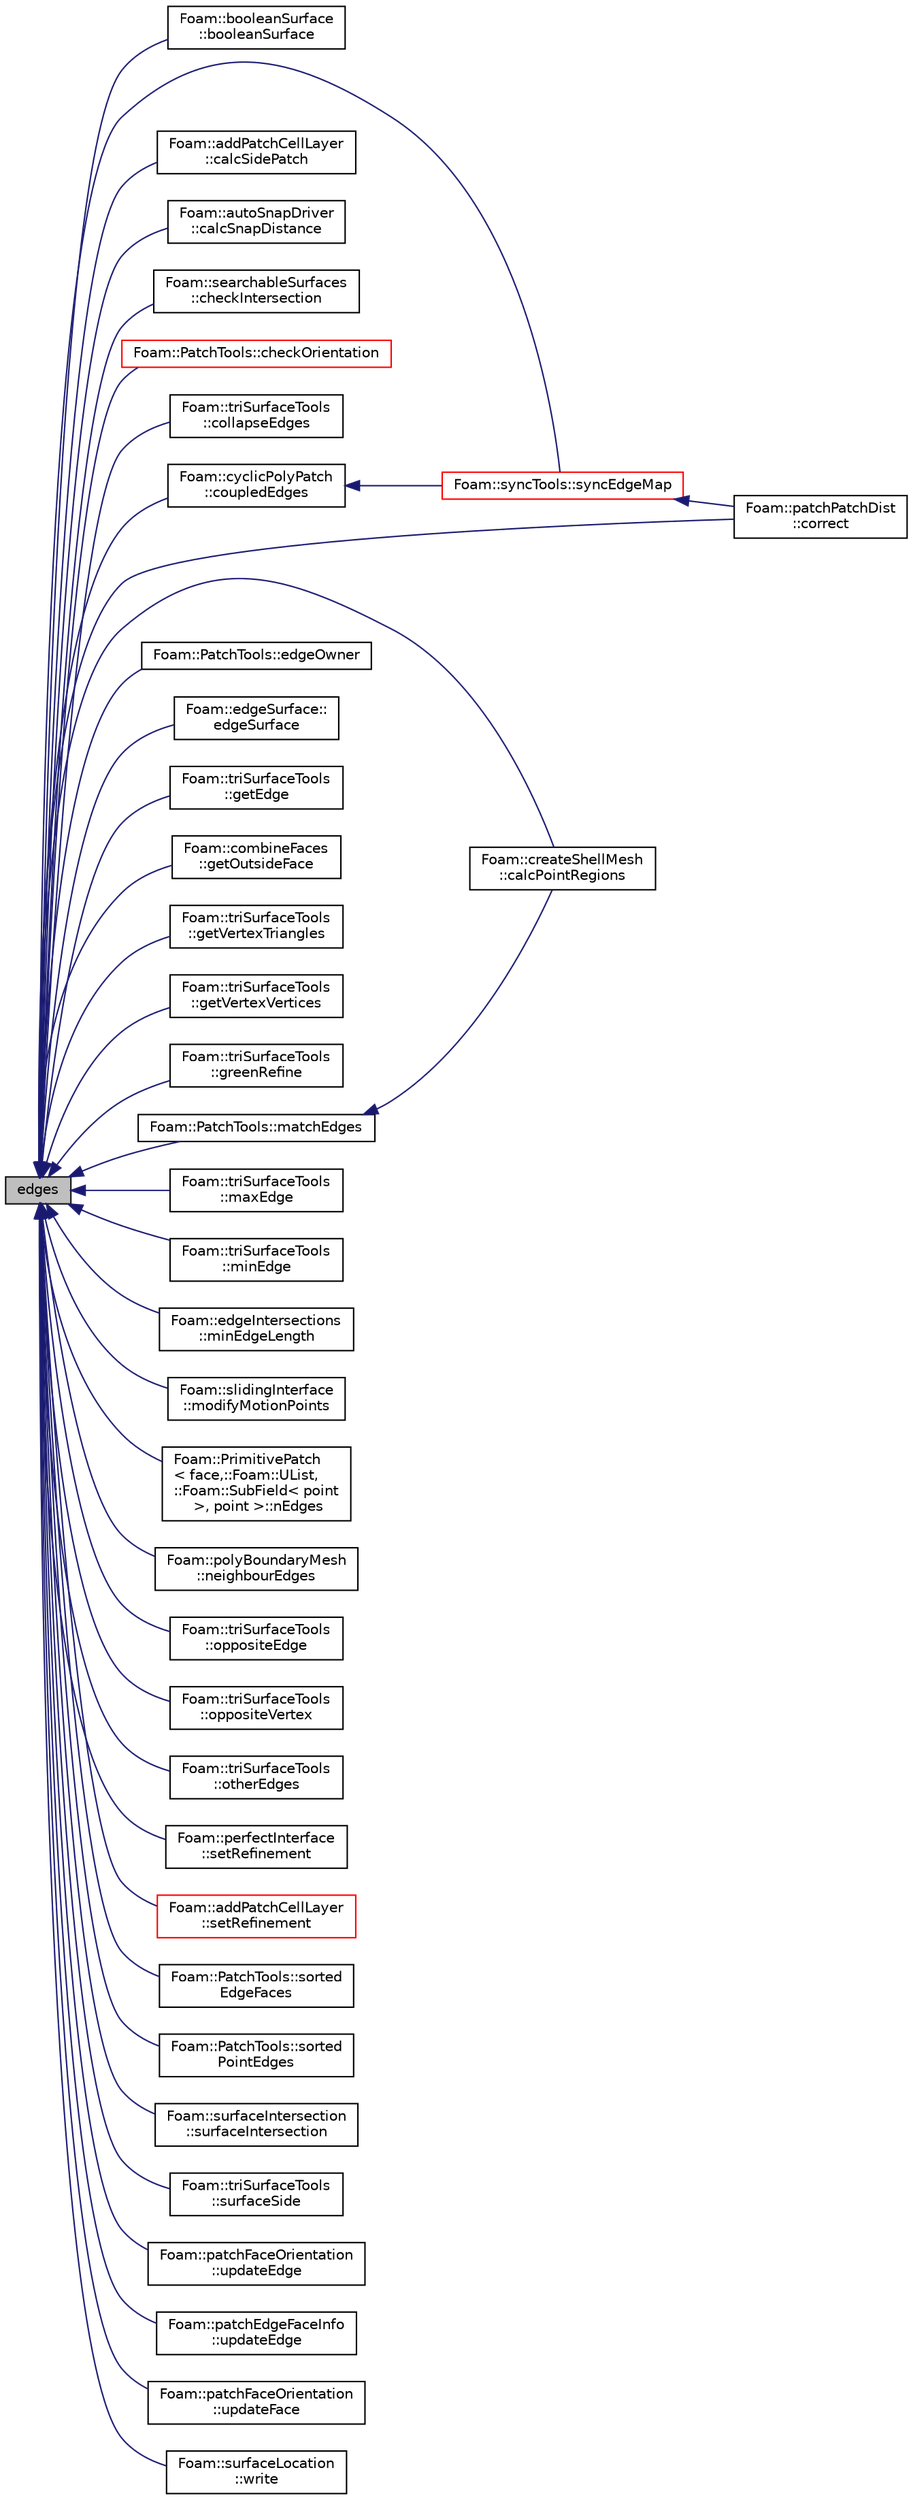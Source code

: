 digraph "edges"
{
  bgcolor="transparent";
  edge [fontname="Helvetica",fontsize="10",labelfontname="Helvetica",labelfontsize="10"];
  node [fontname="Helvetica",fontsize="10",shape=record];
  rankdir="LR";
  Node1 [label="edges",height=0.2,width=0.4,color="black", fillcolor="grey75", style="filled", fontcolor="black"];
  Node1 -> Node2 [dir="back",color="midnightblue",fontsize="10",style="solid",fontname="Helvetica"];
  Node2 [label="Foam::booleanSurface\l::booleanSurface",height=0.2,width=0.4,color="black",URL="$a00147.html#af9badecab2d5cf9894182caa82611921",tooltip="Construct from surfaces and operation. Surfaces need to be closed. "];
  Node1 -> Node3 [dir="back",color="midnightblue",fontsize="10",style="solid",fontname="Helvetica"];
  Node3 [label="Foam::createShellMesh\l::calcPointRegions",height=0.2,width=0.4,color="black",URL="$a00429.html#abd09fd2558d9fc41e9a503ce2976fe5f",tooltip="Helper: calculate point regions. The point region is the. "];
  Node1 -> Node4 [dir="back",color="midnightblue",fontsize="10",style="solid",fontname="Helvetica"];
  Node4 [label="Foam::addPatchCellLayer\l::calcSidePatch",height=0.2,width=0.4,color="black",URL="$a00024.html#a25346f181e6f56df9a1839ff94eea581",tooltip="Boundary edges get extruded into boundary faces. Determine patch. "];
  Node1 -> Node5 [dir="back",color="midnightblue",fontsize="10",style="solid",fontname="Helvetica"];
  Node5 [label="Foam::autoSnapDriver\l::calcSnapDistance",height=0.2,width=0.4,color="black",URL="$a00086.html#afd4d0bc8076355e778a983cde07f58af",tooltip="Calculate edge length per patch point. "];
  Node1 -> Node6 [dir="back",color="midnightblue",fontsize="10",style="solid",fontname="Helvetica"];
  Node6 [label="Foam::searchableSurfaces\l::checkIntersection",height=0.2,width=0.4,color="black",URL="$a02252.html#aabe3ba6afdeac1e44866082eed8e4862",tooltip="Do surfaces self-intersect or intersect others. "];
  Node1 -> Node7 [dir="back",color="midnightblue",fontsize="10",style="solid",fontname="Helvetica"];
  Node7 [label="Foam::PatchTools::checkOrientation",height=0.2,width=0.4,color="red",URL="$a01803.html#a20f23e9ffe1102dccd75986b5435aef7",tooltip="Check for orientation issues. "];
  Node1 -> Node8 [dir="back",color="midnightblue",fontsize="10",style="solid",fontname="Helvetica"];
  Node8 [label="Foam::triSurfaceTools\l::collapseEdges",height=0.2,width=0.4,color="black",URL="$a02678.html#a3aee046d49916c8984f42f5710679e3f",tooltip="Create new triSurface by collapsing edges to edge mids. "];
  Node1 -> Node9 [dir="back",color="midnightblue",fontsize="10",style="solid",fontname="Helvetica"];
  Node9 [label="Foam::patchPatchDist\l::correct",height=0.2,width=0.4,color="black",URL="$a01798.html#a3ae44b28050c3aa494c1d8e18cf618c1",tooltip="Correct for mesh geom/topo changes. "];
  Node1 -> Node10 [dir="back",color="midnightblue",fontsize="10",style="solid",fontname="Helvetica"];
  Node10 [label="Foam::cyclicPolyPatch\l::coupledEdges",height=0.2,width=0.4,color="black",URL="$a00478.html#aeb3422aeee49268307deb477d32dc2d3",tooltip="Return connected edges (from patch local to neighbour patch local). "];
  Node10 -> Node11 [dir="back",color="midnightblue",fontsize="10",style="solid",fontname="Helvetica"];
  Node11 [label="Foam::syncTools::syncEdgeMap",height=0.2,width=0.4,color="red",URL="$a02532.html#a154ac086463b8d7a0eed8c4539d3ab73",tooltip="Synchronize values on selected edges. "];
  Node11 -> Node9 [dir="back",color="midnightblue",fontsize="10",style="solid",fontname="Helvetica"];
  Node1 -> Node12 [dir="back",color="midnightblue",fontsize="10",style="solid",fontname="Helvetica"];
  Node12 [label="Foam::PatchTools::edgeOwner",height=0.2,width=0.4,color="black",URL="$a01803.html#ad485a4317976b8ac8e212a2013f7b5b4"];
  Node1 -> Node13 [dir="back",color="midnightblue",fontsize="10",style="solid",fontname="Helvetica"];
  Node13 [label="Foam::edgeSurface::\ledgeSurface",height=0.2,width=0.4,color="black",URL="$a00615.html#abe6268d682c2dab294acf2175f47ca38",tooltip="Construct from surface and intersection description. "];
  Node1 -> Node14 [dir="back",color="midnightblue",fontsize="10",style="solid",fontname="Helvetica"];
  Node14 [label="Foam::triSurfaceTools\l::getEdge",height=0.2,width=0.4,color="black",URL="$a02678.html#a48231c2376e7ed4f8ce011614fc6a0bf",tooltip="Returns edge label connecting v1, v2 (local numbering) "];
  Node1 -> Node15 [dir="back",color="midnightblue",fontsize="10",style="solid",fontname="Helvetica"];
  Node15 [label="Foam::combineFaces\l::getOutsideFace",height=0.2,width=0.4,color="black",URL="$a00317.html#af695da5d6484dda0cf20307778b302f0",tooltip="Gets outside of patch as a face (in mesh point labels) "];
  Node1 -> Node16 [dir="back",color="midnightblue",fontsize="10",style="solid",fontname="Helvetica"];
  Node16 [label="Foam::triSurfaceTools\l::getVertexTriangles",height=0.2,width=0.4,color="black",URL="$a02678.html#aa242e3ca747b5d12e431a87f581aebb7",tooltip="Get all triangles using edge endpoint. "];
  Node1 -> Node17 [dir="back",color="midnightblue",fontsize="10",style="solid",fontname="Helvetica"];
  Node17 [label="Foam::triSurfaceTools\l::getVertexVertices",height=0.2,width=0.4,color="black",URL="$a02678.html#af8c8a35e91aeac5ecf9a34f607d2c035",tooltip="Get all vertices (local numbering) connected to vertices of edge. "];
  Node1 -> Node18 [dir="back",color="midnightblue",fontsize="10",style="solid",fontname="Helvetica"];
  Node18 [label="Foam::triSurfaceTools\l::greenRefine",height=0.2,width=0.4,color="black",URL="$a02678.html#abfb8b3103f67e2652cfb672525ec5d43",tooltip="Refine edges by splitting to opposite vertex. "];
  Node1 -> Node19 [dir="back",color="midnightblue",fontsize="10",style="solid",fontname="Helvetica"];
  Node19 [label="Foam::PatchTools::matchEdges",height=0.2,width=0.4,color="black",URL="$a01803.html#af33c8acb7b267d0ccea6a0365776e1d1",tooltip="Find corresponding edges on patches sharing the same points. "];
  Node19 -> Node3 [dir="back",color="midnightblue",fontsize="10",style="solid",fontname="Helvetica"];
  Node1 -> Node20 [dir="back",color="midnightblue",fontsize="10",style="solid",fontname="Helvetica"];
  Node20 [label="Foam::triSurfaceTools\l::maxEdge",height=0.2,width=0.4,color="black",URL="$a02678.html#aedcb2ebabdbe8437654ce1d4ef881e71",tooltip="Returns element in edgeIndices with minimum length. "];
  Node1 -> Node21 [dir="back",color="midnightblue",fontsize="10",style="solid",fontname="Helvetica"];
  Node21 [label="Foam::triSurfaceTools\l::minEdge",height=0.2,width=0.4,color="black",URL="$a02678.html#ac365a22b30a404441ffa961fefac8348",tooltip="Returns element in edgeIndices with minimum length. "];
  Node1 -> Node22 [dir="back",color="midnightblue",fontsize="10",style="solid",fontname="Helvetica"];
  Node22 [label="Foam::edgeIntersections\l::minEdgeLength",height=0.2,width=0.4,color="black",URL="$a00609.html#aab87294afba9ae44ed84b862eaad0a64",tooltip="Calculate min edge length for every surface point. "];
  Node1 -> Node23 [dir="back",color="midnightblue",fontsize="10",style="solid",fontname="Helvetica"];
  Node23 [label="Foam::slidingInterface\l::modifyMotionPoints",height=0.2,width=0.4,color="black",URL="$a02325.html#a4a962b56dd7cf30972c468258fa888e5",tooltip="Modify motion points to comply with the topological change. "];
  Node1 -> Node24 [dir="back",color="midnightblue",fontsize="10",style="solid",fontname="Helvetica"];
  Node24 [label="Foam::PrimitivePatch\l\< face,::Foam::UList,\l::Foam::SubField\< point\l \>, point \>::nEdges",height=0.2,width=0.4,color="black",URL="$a01959.html#a1db9478309c639504a743b7b194226f4",tooltip="Return number of edges in patch. "];
  Node1 -> Node25 [dir="back",color="midnightblue",fontsize="10",style="solid",fontname="Helvetica"];
  Node25 [label="Foam::polyBoundaryMesh\l::neighbourEdges",height=0.2,width=0.4,color="black",URL="$a01899.html#a1622aa14f9257dc2d02f4bd0826049e7",tooltip="Per patch the edges on the neighbouring patch. Is for every external. "];
  Node1 -> Node26 [dir="back",color="midnightblue",fontsize="10",style="solid",fontname="Helvetica"];
  Node26 [label="Foam::triSurfaceTools\l::oppositeEdge",height=0.2,width=0.4,color="black",URL="$a02678.html#a77110343a3072b75b1764650943d31f9",tooltip="Get edge opposite vertex (local numbering) "];
  Node1 -> Node27 [dir="back",color="midnightblue",fontsize="10",style="solid",fontname="Helvetica"];
  Node27 [label="Foam::triSurfaceTools\l::oppositeVertex",height=0.2,width=0.4,color="black",URL="$a02678.html#ad78556d7d01f6219bb13005e24171127",tooltip="Get vertex (local numbering) opposite edge. "];
  Node1 -> Node28 [dir="back",color="midnightblue",fontsize="10",style="solid",fontname="Helvetica"];
  Node28 [label="Foam::triSurfaceTools\l::otherEdges",height=0.2,width=0.4,color="black",URL="$a02678.html#a14072f92f44aace6299d016920273be5",tooltip="Get the two edges on faceI counterclockwise after edgeI. "];
  Node1 -> Node29 [dir="back",color="midnightblue",fontsize="10",style="solid",fontname="Helvetica"];
  Node29 [label="Foam::perfectInterface\l::setRefinement",height=0.2,width=0.4,color="black",URL="$a01820.html#a9127fcee3341a601c9d07bee5d1e3738",tooltip="Insert the layer addition/removal instructions. "];
  Node1 -> Node30 [dir="back",color="midnightblue",fontsize="10",style="solid",fontname="Helvetica"];
  Node30 [label="Foam::addPatchCellLayer\l::setRefinement",height=0.2,width=0.4,color="red",URL="$a00024.html#a9488cb0518f21b76444c508cc9658d64",tooltip="Play commands into polyTopoChange to create layers on top. "];
  Node1 -> Node31 [dir="back",color="midnightblue",fontsize="10",style="solid",fontname="Helvetica"];
  Node31 [label="Foam::PatchTools::sorted\lEdgeFaces",height=0.2,width=0.4,color="black",URL="$a01803.html#a6f45385fbdbafd55b359508624f4e84f"];
  Node1 -> Node32 [dir="back",color="midnightblue",fontsize="10",style="solid",fontname="Helvetica"];
  Node32 [label="Foam::PatchTools::sorted\lPointEdges",height=0.2,width=0.4,color="black",URL="$a01803.html#ade266c84d472629a66d2ec0f9c8f2ff9"];
  Node1 -> Node33 [dir="back",color="midnightblue",fontsize="10",style="solid",fontname="Helvetica"];
  Node33 [label="Foam::surfaceIntersection\l::surfaceIntersection",height=0.2,width=0.4,color="black",URL="$a02472.html#a0227f78e50cd258d5b10a3f1214bea8f",tooltip="Special: intersect surface with itself. Used to check for. "];
  Node1 -> Node34 [dir="back",color="midnightblue",fontsize="10",style="solid",fontname="Helvetica"];
  Node34 [label="Foam::triSurfaceTools\l::surfaceSide",height=0.2,width=0.4,color="black",URL="$a02678.html#ac13accde68c814912f86ae34aacbb439",tooltip="Given nearest point (to sample) on surface determines which side. "];
  Node1 -> Node11 [dir="back",color="midnightblue",fontsize="10",style="solid",fontname="Helvetica"];
  Node1 -> Node35 [dir="back",color="midnightblue",fontsize="10",style="solid",fontname="Helvetica"];
  Node35 [label="Foam::patchFaceOrientation\l::updateEdge",height=0.2,width=0.4,color="black",URL="$a01783.html#a4f9ce8004e6fea55b1c2dce3c3c6e6ab",tooltip="Influence of face on edge. "];
  Node1 -> Node36 [dir="back",color="midnightblue",fontsize="10",style="solid",fontname="Helvetica"];
  Node36 [label="Foam::patchEdgeFaceInfo\l::updateEdge",height=0.2,width=0.4,color="black",URL="$a01779.html#a55eb17e410aba7caf8c8ff010e715a75",tooltip="Influence of face on edge. "];
  Node1 -> Node37 [dir="back",color="midnightblue",fontsize="10",style="solid",fontname="Helvetica"];
  Node37 [label="Foam::patchFaceOrientation\l::updateFace",height=0.2,width=0.4,color="black",URL="$a01783.html#a1e306814f69f522bb05cc93f2b510a14",tooltip="Influence of edge on face. "];
  Node1 -> Node38 [dir="back",color="midnightblue",fontsize="10",style="solid",fontname="Helvetica"];
  Node38 [label="Foam::surfaceLocation\l::write",height=0.2,width=0.4,color="black",URL="$a02473.html#ac46794559b7ceed2ee99203d84784f86",tooltip="Write info to os. "];
}
